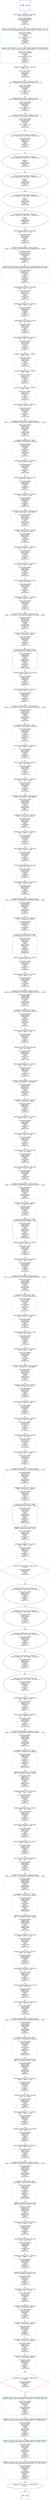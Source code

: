 digraph G {
0[color=blue,shape=Msquare,label="ENTRY - ENTRY"];
1[color=blue,shape=Msquare,label="EXIT - EXIT"];
2[color=burlywood,shape=box,label="myproject_422558_423029 - addr_expr\n_8824 = internal_423023;\n\nsource code variables:\ninternal_423023(423023)\n_8824(423026)\nSCALARS:\nDEFS:\n_8824(423026)\n"];
3[label="myproject_422558_422654 - gimple_phi\n/* _8831 = gimple_phi(<_8880, BB2>, <0u, BB3>) */\n\nsource code variables:\n_8831(422722)\n_8880(422726)\nSCALARS:\nUSES:\n_8880(422726)\nDEFS:\n_8831(422722)\n"];
4[label="myproject_422558_423536 - gimple_phi\n/* _8989 = gimple_phi(<_8988, BB3>, <_8830, BB2>) */\n\nVIRTUAL:\nUSES:\n_8830(422708)\n_8988(423534)\nDEFS:\n_8989(423535)\n"];
5[label="myproject_422558_423540 - gimple_phi\n/* _8991 = gimple_phi(<_8990, BB3>, <_8847, BB2>) */\n\nVIRTUAL:\nUSES:\n_8847(423033)\n_8990(423538)\nDEFS:\n_8991(423539)\n"];
6[label="myproject_422558_423544 - gimple_phi\n/* _8993 = gimple_phi(<_8992, BB3>, <_8858, BB2>) */\n\nVIRTUAL:\nUSES:\n_8858(423062)\n_8992(423542)\nDEFS:\n_8993(423543)\n"];
7[label="myproject_422558_423548 - gimple_phi\n/* _8995 = gimple_phi(<_8994, BB3>, <_8869, BB2>) */\n\nVIRTUAL:\nUSES:\n_8869(423092)\n_8994(423546)\nDEFS:\n_8995(423547)\n"];
8[color=burlywood,shape=box,label="myproject_422558_423291 - lshift_expr\n_8930 = _8831 << (2u);\n\nsource code variables:\n_8831(422722)\n_8930(423290)\nSCALARS:\nUSES:\n_8831(422722)\nDEFS:\n_8930(423290)\n"];
9[color=burlywood,shape=box,label="myproject_422558_422655 - pointer_plus_expr\n_8833 = (struct class_ac_fixed*)(((unsigned char*)dense_input) + _8930);\n\nsource code variables:\n_8833(422727)\ndense_input(422730)\n_8930(423290)\nSCALARS:\nUSES:\ndense_input(422730)\n_8930(423290)\nDEFS:\n_8833(422727)\n"];
10[color=green,shape=box,label="myproject_422558_423458 - dense_input_bambu_artificial_ParmMgr_Read_array\n_8976 = dense_input_bambu_artificial_ParmMgr_Read_array(0u, 32u, 0u, _8833);\n\nsource code variables:\n_8833(422727)\n_8976(423457)\nSCALARS:\nUSES:\n_8833(422727)\nDEFS:\n_8976(423457)\nVIRTUAL:\nUSES:\n_8825(422713)\n"];
11[color=burlywood,shape=box,label="myproject_422558_422657 - lshift_expr\n_8835 = _8831 << (2u);\n\nsource code variables:\n_8831(422722)\n_8835(422736)\nSCALARS:\nUSES:\n_8831(422722)\nDEFS:\n_8835(422736)\n"];
12[color=burlywood,shape=box,label="myproject_422558_422658 - lshift_expr\n_8836 = _8976 << (16u);\n\nsource code variables:\n_8836(422739)\n_8976(423457)\nSCALARS:\nUSES:\n_8976(423457)\nDEFS:\n_8836(422739)\n"];
13[color=burlywood,shape=box,label="myproject_422558_423294 - nop_expr\n_8931 = (int) (_8836);\n\nsource code variables:\n_8836(422739)\n_8931(423293)\nSCALARS:\nUSES:\n_8836(422739)\nDEFS:\n_8931(423293)\n"];
14[color=burlywood,shape=box,label="myproject_422558_422659 - rshift_expr\n_8837 = _8931 >> (16u);\n\nsource code variables:\n_8837(422741)\n_8931(423293)\nSCALARS:\nUSES:\n_8931(423293)\nDEFS:\n_8837(422741)\n"];
15[color=burlywood,shape=box,label="myproject_422558_423515 - ASSIGN\n_8985 = _8837;\n\nsource code variables:\n_8837(422741)\n_8985(423514)\nSCALARS:\nUSES:\n_8837(422741)\nDEFS:\n_8985(423514)\n"];
16[color=burlywood,shape=box,label="myproject_422558_423513 - ASSIGN\n_8984 = _8837;\n\nsource code variables:\n_8837(422741)\n_8984(423512)\nSCALARS:\nUSES:\n_8837(422741)\nDEFS:\n_8984(423512)\n"];
17[color=burlywood,shape=box,label="myproject_422558_423511 - ASSIGN\n_8983 = _8837;\n\nsource code variables:\n_8837(422741)\n_8983(423510)\nSCALARS:\nUSES:\n_8837(422741)\nDEFS:\n_8983(423510)\n"];
18[color=burlywood,shape=box,label="myproject_422558_423299 - lshift_expr\n_8933 = _8835 << (2u);\n\nsource code variables:\n_8835(422736)\n_8933(423298)\nSCALARS:\nUSES:\n_8835(422736)\nDEFS:\n_8933(423298)\n"];
19[color=burlywood,shape=box,label="myproject_422558_422660 - pointer_plus_expr\n_8838 = (struct Internal_422756(*)[64])(((unsigned char*)_8932) + _8933);\n\nsource code variables:\n_8838(422749)\n_8932(423296)\n_8933(423298)\nSCALARS:\nUSES:\n_8932(423296)\n_8933(423298)\nDEFS:\n_8838(422749)\n"];
20[color=green,shape=box,label="myproject_422558_422661 - LOAD\nif(1u) _8839 = (*((unsigned int*)(_8838)));\n\nsource code variables:\n_8838(422749)\n_8839(423001)\nSCALARS:\nUSES:\n_8838(422749)\nDEFS:\n_8839(423001)\nVIRTUAL:\nUSES:\n_8825(422713)\n"];
21[color=burlywood,shape=box,label="myproject_422558_422662 - lshift_expr\n_8840 = _8839 << (16u);\n\nsource code variables:\n_8839(423001)\n_8840(423003)\nSCALARS:\nUSES:\n_8839(423001)\nDEFS:\n_8840(423003)\n"];
22[color=burlywood,shape=box,label="myproject_422558_423302 - nop_expr\n_8934 = (int) (_8840);\n\nsource code variables:\n_8840(423003)\n_8934(423301)\nSCALARS:\nUSES:\n_8840(423003)\nDEFS:\n_8934(423301)\n"];
23[color=burlywood,shape=box,label="myproject_422558_422663 - rshift_expr\n_8841 = _8934 >> (16u);\n\nsource code variables:\n_8841(423005)\n_8934(423301)\nSCALARS:\nUSES:\n_8934(423301)\nDEFS:\n_8841(423005)\n"];
24[color=burlywood,shape=box,label="myproject_422558_422664 - widen_mult_expr\n_8842 = ((int)(_8841)) * ((int)(_8837));\n\nsource code variables:\n_8837(422741)\n_8841(423005)\n_8842(423008)\nSCALARS:\nUSES:\n_8837(422741)\n_8841(423005)\nDEFS:\n_8842(423008)\n"];
25[color=burlywood,shape=box,label="myproject_422558_423306 - nop_expr\n_8935 = (unsigned int) (_8842);\n\nsource code variables:\n_8842(423008)\n_8935(423305)\nSCALARS:\nUSES:\n_8842(423008)\nDEFS:\n_8935(423305)\n"];
26[color=burlywood,shape=box,label="myproject_422558_422665 - rshift_expr\n_8843 = _8935 >> (10u);\n\nsource code variables:\n_8843(423012)\n_8935(423305)\nSCALARS:\nUSES:\n_8935(423305)\nDEFS:\n_8843(423012)\n"];
27[color=burlywood,shape=box,label="myproject_422558_422666 - lshift_expr\n_8844 = _8843 << (16u);\n\nsource code variables:\n_8843(423012)\n_8844(423016)\nSCALARS:\nUSES:\n_8843(423012)\nDEFS:\n_8844(423016)\n"];
28[color=burlywood,shape=box,label="myproject_422558_423309 - nop_expr\n_8936 = (int) (_8844);\n\nsource code variables:\n_8844(423016)\n_8936(423308)\nSCALARS:\nUSES:\n_8844(423016)\nDEFS:\n_8936(423308)\n"];
29[color=burlywood,shape=box,label="myproject_422558_422667 - rshift_expr\n_8845 = _8936 >> (16u);\n\nsource code variables:\n_8845(423018)\n_8936(423308)\nSCALARS:\nUSES:\n_8936(423308)\nDEFS:\n_8845(423018)\n"];
30[color=burlywood,shape=box,label="myproject_422558_422668 - pointer_plus_expr\n_8846 = (struct class_ac_fixed(*)[64])(((unsigned char*)_8824) + _8933);\n\nsource code variables:\n_8846(423021)\n_8824(423026)\n_8933(423298)\nSCALARS:\nUSES:\n_8824(423026)\n_8933(423298)\nDEFS:\n_8846(423021)\n"];
31[color=burlywood,shape=box,label="myproject_422558_423313 - nop_expr\n_8938 = (unsigned int) (_8845);\n\nsource code variables:\n_8845(423018)\n_8938(423312)\nSCALARS:\nUSES:\n_8845(423018)\nDEFS:\n_8938(423312)\n"];
32[color=red,shape=box,label="myproject_422558_422669 - STORE\nif(1u) (*((unsigned int*)(_8846))) = _8938;\n\nsource code variables:\n_8846(423021)\n_8938(423312)\nSCALARS:\nUSES:\n_8846(423021)\n_8938(423312)\nVIRTUAL:\nDEFS:\n_8847(423033)\nOVERS:\n_8825(422713)\n_8991(423539)\n"];
33[color=burlywood,shape=box,label="myproject_422558_422670 - bit_ior_expr\n_8848 = _8835 | (1u);\n\nsource code variables:\n_8835(422736)\n_8848(423034)\nSCALARS:\nUSES:\n_8835(422736)\nDEFS:\n_8848(423034)\n"];
34[color=burlywood,shape=box,label="myproject_422558_423318 - lshift_expr\n_8940 = _8848 << (2u);\n\nsource code variables:\n_8848(423034)\n_8940(423317)\nSCALARS:\nUSES:\n_8848(423034)\nDEFS:\n_8940(423317)\n"];
35[color=burlywood,shape=box,label="myproject_422558_422671 - pointer_plus_expr\n_8849 = (struct Internal_422756(*)[64])(((unsigned char*)_8932) + _8940);\n\nsource code variables:\n_8849(423036)\n_8932(423296)\n_8940(423317)\nSCALARS:\nUSES:\n_8932(423296)\n_8940(423317)\nDEFS:\n_8849(423036)\n"];
36[color=green,shape=box,label="myproject_422558_422672 - LOAD\nif(1u) _8850 = (*((unsigned int*)(_8849)));\n\nsource code variables:\n_8849(423036)\n_8850(423040)\nSCALARS:\nUSES:\n_8849(423036)\nDEFS:\n_8850(423040)\nVIRTUAL:\nUSES:\n_8825(422713)\n"];
37[color=burlywood,shape=box,label="myproject_422558_422673 - lshift_expr\n_8851 = _8850 << (16u);\n\nsource code variables:\n_8850(423040)\n_8851(423042)\nSCALARS:\nUSES:\n_8850(423040)\nDEFS:\n_8851(423042)\n"];
38[color=burlywood,shape=box,label="myproject_422558_423321 - nop_expr\n_8941 = (int) (_8851);\n\nsource code variables:\n_8851(423042)\n_8941(423320)\nSCALARS:\nUSES:\n_8851(423042)\nDEFS:\n_8941(423320)\n"];
39[color=burlywood,shape=box,label="myproject_422558_422674 - rshift_expr\n_8852 = _8941 >> (16u);\n\nsource code variables:\n_8852(423044)\n_8941(423320)\nSCALARS:\nUSES:\n_8941(423320)\nDEFS:\n_8852(423044)\n"];
40[color=burlywood,shape=box,label="myproject_422558_422675 - widen_mult_expr\n_8853 = ((int)(_8852)) * ((int)(_8983));\n\nsource code variables:\n_8852(423044)\n_8853(423047)\n_8983(423510)\nSCALARS:\nUSES:\n_8852(423044)\n_8983(423510)\nDEFS:\n_8853(423047)\n"];
41[color=burlywood,shape=box,label="myproject_422558_423325 - nop_expr\n_8942 = (unsigned int) (_8853);\n\nsource code variables:\n_8853(423047)\n_8942(423324)\nSCALARS:\nUSES:\n_8853(423047)\nDEFS:\n_8942(423324)\n"];
42[color=burlywood,shape=box,label="myproject_422558_422676 - rshift_expr\n_8854 = _8942 >> (10u);\n\nsource code variables:\n_8854(423049)\n_8942(423324)\nSCALARS:\nUSES:\n_8942(423324)\nDEFS:\n_8854(423049)\n"];
43[color=burlywood,shape=box,label="myproject_422558_422677 - lshift_expr\n_8855 = _8854 << (16u);\n\nsource code variables:\n_8854(423049)\n_8855(423052)\nSCALARS:\nUSES:\n_8854(423049)\nDEFS:\n_8855(423052)\n"];
44[color=burlywood,shape=box,label="myproject_422558_423328 - nop_expr\n_8943 = (int) (_8855);\n\nsource code variables:\n_8855(423052)\n_8943(423327)\nSCALARS:\nUSES:\n_8855(423052)\nDEFS:\n_8943(423327)\n"];
45[color=burlywood,shape=box,label="myproject_422558_422678 - rshift_expr\n_8856 = _8943 >> (16u);\n\nsource code variables:\n_8856(423054)\n_8943(423327)\nSCALARS:\nUSES:\n_8943(423327)\nDEFS:\n_8856(423054)\n"];
46[color=burlywood,shape=box,label="myproject_422558_422679 - pointer_plus_expr\n_8857 = (struct class_ac_fixed(*)[64])(((unsigned char*)_8824) + _8940);\n\nsource code variables:\n_8824(423026)\n_8857(423057)\n_8940(423317)\nSCALARS:\nUSES:\n_8824(423026)\n_8940(423317)\nDEFS:\n_8857(423057)\n"];
47[color=burlywood,shape=box,label="myproject_422558_423332 - nop_expr\n_8945 = (unsigned int) (_8856);\n\nsource code variables:\n_8856(423054)\n_8945(423331)\nSCALARS:\nUSES:\n_8856(423054)\nDEFS:\n_8945(423331)\n"];
48[color=red,shape=box,label="myproject_422558_422680 - STORE\nif(1u) (*((unsigned int*)(_8857))) = _8945;\n\nsource code variables:\n_8857(423057)\n_8945(423331)\nSCALARS:\nUSES:\n_8857(423057)\n_8945(423331)\nVIRTUAL:\nDEFS:\n_8858(423062)\nOVERS:\n_8825(422713)\n_8993(423543)\n"];
49[color=burlywood,shape=box,label="myproject_422558_422681 - bit_ior_expr\n_8859 = _8835 | (2u);\n\nsource code variables:\n_8835(422736)\n_8859(423063)\nSCALARS:\nUSES:\n_8835(422736)\nDEFS:\n_8859(423063)\n"];
50[color=burlywood,shape=box,label="myproject_422558_423337 - lshift_expr\n_8947 = _8859 << (2u);\n\nsource code variables:\n_8859(423063)\n_8947(423336)\nSCALARS:\nUSES:\n_8859(423063)\nDEFS:\n_8947(423336)\n"];
51[color=burlywood,shape=box,label="myproject_422558_422682 - pointer_plus_expr\n_8860 = (struct Internal_422756(*)[64])(((unsigned char*)_8932) + _8947);\n\nsource code variables:\n_8860(423066)\n_8932(423296)\n_8947(423336)\nSCALARS:\nUSES:\n_8932(423296)\n_8947(423336)\nDEFS:\n_8860(423066)\n"];
52[color=green,shape=box,label="myproject_422558_422683 - LOAD\nif(1u) _8861 = (*((unsigned int*)(_8860)));\n\nsource code variables:\n_8860(423066)\n_8861(423070)\nSCALARS:\nUSES:\n_8860(423066)\nDEFS:\n_8861(423070)\nVIRTUAL:\nUSES:\n_8825(422713)\n"];
53[color=burlywood,shape=box,label="myproject_422558_422684 - lshift_expr\n_8862 = _8861 << (16u);\n\nsource code variables:\n_8861(423070)\n_8862(423072)\nSCALARS:\nUSES:\n_8861(423070)\nDEFS:\n_8862(423072)\n"];
54[color=burlywood,shape=box,label="myproject_422558_423340 - nop_expr\n_8948 = (int) (_8862);\n\nsource code variables:\n_8862(423072)\n_8948(423339)\nSCALARS:\nUSES:\n_8862(423072)\nDEFS:\n_8948(423339)\n"];
55[color=burlywood,shape=box,label="myproject_422558_422685 - rshift_expr\n_8863 = _8948 >> (16u);\n\nsource code variables:\n_8863(423074)\n_8948(423339)\nSCALARS:\nUSES:\n_8948(423339)\nDEFS:\n_8863(423074)\n"];
56[color=burlywood,shape=box,label="myproject_422558_422686 - widen_mult_expr\n_8864 = ((int)(_8863)) * ((int)(_8984));\n\nsource code variables:\n_8863(423074)\n_8864(423077)\n_8984(423512)\nSCALARS:\nUSES:\n_8863(423074)\n_8984(423512)\nDEFS:\n_8864(423077)\n"];
57[color=burlywood,shape=box,label="myproject_422558_423344 - nop_expr\n_8949 = (unsigned int) (_8864);\n\nsource code variables:\n_8864(423077)\n_8949(423343)\nSCALARS:\nUSES:\n_8864(423077)\nDEFS:\n_8949(423343)\n"];
58[color=burlywood,shape=box,label="myproject_422558_422687 - rshift_expr\n_8865 = _8949 >> (10u);\n\nsource code variables:\n_8865(423079)\n_8949(423343)\nSCALARS:\nUSES:\n_8949(423343)\nDEFS:\n_8865(423079)\n"];
59[color=burlywood,shape=box,label="myproject_422558_422688 - lshift_expr\n_8866 = _8865 << (16u);\n\nsource code variables:\n_8865(423079)\n_8866(423082)\nSCALARS:\nUSES:\n_8865(423079)\nDEFS:\n_8866(423082)\n"];
60[color=burlywood,shape=box,label="myproject_422558_423347 - nop_expr\n_8950 = (int) (_8866);\n\nsource code variables:\n_8866(423082)\n_8950(423346)\nSCALARS:\nUSES:\n_8866(423082)\nDEFS:\n_8950(423346)\n"];
61[color=burlywood,shape=box,label="myproject_422558_422689 - rshift_expr\n_8867 = _8950 >> (16u);\n\nsource code variables:\n_8867(423084)\n_8950(423346)\nSCALARS:\nUSES:\n_8950(423346)\nDEFS:\n_8867(423084)\n"];
62[color=burlywood,shape=box,label="myproject_422558_422690 - pointer_plus_expr\n_8868 = (struct class_ac_fixed(*)[64])(((unsigned char*)_8824) + _8947);\n\nsource code variables:\n_8824(423026)\n_8868(423087)\n_8947(423336)\nSCALARS:\nUSES:\n_8824(423026)\n_8947(423336)\nDEFS:\n_8868(423087)\n"];
63[color=burlywood,shape=box,label="myproject_422558_423351 - nop_expr\n_8952 = (unsigned int) (_8867);\n\nsource code variables:\n_8867(423084)\n_8952(423350)\nSCALARS:\nUSES:\n_8867(423084)\nDEFS:\n_8952(423350)\n"];
64[color=red,shape=box,label="myproject_422558_422691 - STORE\nif(1u) (*((unsigned int*)(_8868))) = _8952;\n\nsource code variables:\n_8868(423087)\n_8952(423350)\nSCALARS:\nUSES:\n_8868(423087)\n_8952(423350)\nVIRTUAL:\nDEFS:\n_8869(423092)\nOVERS:\n_8825(422713)\n_8995(423547)\n"];
65[color=burlywood,shape=box,label="myproject_422558_422692 - bit_ior_expr\n_8870 = _8835 | (3u);\n\nsource code variables:\n_8835(422736)\n_8870(423093)\nSCALARS:\nUSES:\n_8835(422736)\nDEFS:\n_8870(423093)\n"];
66[color=burlywood,shape=box,label="myproject_422558_423356 - lshift_expr\n_8954 = _8870 << (2u);\n\nsource code variables:\n_8870(423093)\n_8954(423355)\nSCALARS:\nUSES:\n_8870(423093)\nDEFS:\n_8954(423355)\n"];
67[color=burlywood,shape=box,label="myproject_422558_422693 - pointer_plus_expr\n_8871 = (struct Internal_422756(*)[64])(((unsigned char*)_8932) + _8954);\n\nsource code variables:\n_8871(423096)\n_8932(423296)\n_8954(423355)\nSCALARS:\nUSES:\n_8932(423296)\n_8954(423355)\nDEFS:\n_8871(423096)\n"];
68[color=green,shape=box,label="myproject_422558_422694 - LOAD\nif(1u) _8872 = (*((unsigned int*)(_8871)));\n\nsource code variables:\n_8871(423096)\n_8872(423100)\nSCALARS:\nUSES:\n_8871(423096)\nDEFS:\n_8872(423100)\nVIRTUAL:\nUSES:\n_8825(422713)\n"];
69[color=burlywood,shape=box,label="myproject_422558_422695 - lshift_expr\n_8873 = _8872 << (16u);\n\nsource code variables:\n_8872(423100)\n_8873(423102)\nSCALARS:\nUSES:\n_8872(423100)\nDEFS:\n_8873(423102)\n"];
70[color=burlywood,shape=box,label="myproject_422558_423359 - nop_expr\n_8955 = (int) (_8873);\n\nsource code variables:\n_8873(423102)\n_8955(423358)\nSCALARS:\nUSES:\n_8873(423102)\nDEFS:\n_8955(423358)\n"];
71[color=burlywood,shape=box,label="myproject_422558_422696 - rshift_expr\n_8874 = _8955 >> (16u);\n\nsource code variables:\n_8874(423104)\n_8955(423358)\nSCALARS:\nUSES:\n_8955(423358)\nDEFS:\n_8874(423104)\n"];
72[color=burlywood,shape=box,label="myproject_422558_422697 - widen_mult_expr\n_8875 = ((int)(_8874)) * ((int)(_8985));\n\nsource code variables:\n_8874(423104)\n_8875(423107)\n_8985(423514)\nSCALARS:\nUSES:\n_8874(423104)\n_8985(423514)\nDEFS:\n_8875(423107)\n"];
73[color=burlywood,shape=box,label="myproject_422558_423363 - nop_expr\n_8956 = (unsigned int) (_8875);\n\nsource code variables:\n_8875(423107)\n_8956(423362)\nSCALARS:\nUSES:\n_8875(423107)\nDEFS:\n_8956(423362)\n"];
74[color=burlywood,shape=box,label="myproject_422558_422698 - rshift_expr\n_8876 = _8956 >> (10u);\n\nsource code variables:\n_8876(423109)\n_8956(423362)\nSCALARS:\nUSES:\n_8956(423362)\nDEFS:\n_8876(423109)\n"];
75[color=burlywood,shape=box,label="myproject_422558_422699 - lshift_expr\n_8877 = _8876 << (16u);\n\nsource code variables:\n_8876(423109)\n_8877(423112)\nSCALARS:\nUSES:\n_8876(423109)\nDEFS:\n_8877(423112)\n"];
76[color=burlywood,shape=box,label="myproject_422558_423366 - nop_expr\n_8957 = (int) (_8877);\n\nsource code variables:\n_8877(423112)\n_8957(423365)\nSCALARS:\nUSES:\n_8877(423112)\nDEFS:\n_8957(423365)\n"];
77[color=burlywood,shape=box,label="myproject_422558_422700 - rshift_expr\n_8878 = _8957 >> (16u);\n\nsource code variables:\n_8878(423114)\n_8957(423365)\nSCALARS:\nUSES:\n_8957(423365)\nDEFS:\n_8878(423114)\n"];
78[color=burlywood,shape=box,label="myproject_422558_422701 - pointer_plus_expr\n_8879 = (struct class_ac_fixed(*)[64])(((unsigned char*)_8824) + _8954);\n\nsource code variables:\n_8824(423026)\n_8879(423117)\n_8954(423355)\nSCALARS:\nUSES:\n_8824(423026)\n_8954(423355)\nDEFS:\n_8879(423117)\n"];
79[color=burlywood,shape=box,label="myproject_422558_423370 - nop_expr\n_8959 = (unsigned int) (_8878);\n\nsource code variables:\n_8878(423114)\n_8959(423369)\nSCALARS:\nUSES:\n_8878(423114)\nDEFS:\n_8959(423369)\n"];
80[color=red,shape=box,label="myproject_422558_422702 - STORE\nif(1u) (*((unsigned int*)(_8879))) = _8959;\n\nsource code variables:\n_8879(423117)\n_8959(423369)\nSCALARS:\nUSES:\n_8879(423117)\n_8959(423369)\nVIRTUAL:\nDEFS:\n_8830(422708)\nOVERS:\n_8825(422713)\n_8989(423535)\n"];
81[color=burlywood,shape=box,label="myproject_422558_422703 - plus_expr\n_8880 = (unsigned int)(_8831 + (1u));\n\nsource code variables:\n_8831(422722)\n_8880(422726)\nSCALARS:\nUSES:\n_8831(422722)\nDEFS:\n_8880(422726)\n"];
82[color=burlywood,shape=box,label="myproject_422558_423376 - eq_expr\n_8960 = _8880 == (16u);\n\nsource code variables:\n_8880(422726)\n_8960(423375)\nSCALARS:\nUSES:\n_8880(422726)\nDEFS:\n_8960(423375)\n"];
83[color=red,shape=diamond,label="myproject_422558_422705 - READ_COND\nif (_8960)\n\nsource code variables:\n_8960(423375)\nSCALARS:\nUSES:\n_8960(423375)\n"];
84[label="myproject_422558_423129 - gimple_phi\n/* _8882 = gimple_phi(<_8926, BB8>, <0u, BB2>) */\n\nsource code variables:\n_8882(423161)\n_8926(423279)\nSCALARS:\nUSES:\n_8926(423279)\nDEFS:\n_8882(423161)\n"];
85[color=green,shape=box,label="myproject_422558_423495 - const_size_in_1_bambu_artificial_ParmMgr_Write_valid\nconst_size_in_1_bambu_artificial_ParmMgr_Write_valid(16u, 16u, const_size_in_1);\n\nsource code variables:\nconst_size_in_1(422717)\nSCALARS:\nUSES:\nconst_size_in_1(422717)\nVIRTUAL:\nDEFS:\n_8981(423496)\nOVERS:\n_8825(422713)\n"];
86[color=green,shape=box,label="myproject_422558_423508 - const_size_out_1_bambu_artificial_ParmMgr_Write_valid\nconst_size_out_1_bambu_artificial_ParmMgr_Write_valid(16u, 4u, const_size_out_1);\n\nsource code variables:\nconst_size_out_1(422720)\nSCALARS:\nUSES:\nconst_size_out_1(422720)\nVIRTUAL:\nDEFS:\n_8982(423509)\nOVERS:\n_8825(422713)\n"];
87[color=burlywood,shape=box,label="myproject_422558_423297 - addr_expr\n_8932 = w2;\n\nsource code variables:\nw2(422751)\n_8932(423296)\nSCALARS:\nDEFS:\n_8932(423296)\n"];
88[color=burlywood,shape=box,label="myproject_422558_423235 - pointer_plus_expr\n_8917 = (unsigned int*)(((unsigned char*)layer2_out) + 4);\n\nsource code variables:\nlayer2_out(423243)\n_8917(423248)\nSCALARS:\nUSES:\nlayer2_out(423243)\nDEFS:\n_8917(423248)\n"];
89[color=burlywood,shape=box,label="myproject_422558_423237 - pointer_plus_expr\n_8919 = (unsigned int*)(((unsigned char*)layer2_out) + 8);\n\nsource code variables:\nlayer2_out(423243)\n_8919(423253)\nSCALARS:\nUSES:\nlayer2_out(423243)\nDEFS:\n_8919(423253)\n"];
90[color=burlywood,shape=box,label="myproject_422558_423239 - pointer_plus_expr\n_8921 = (unsigned int*)(((unsigned char*)layer2_out) + 12);\n\nsource code variables:\nlayer2_out(423243)\n_8921(423258)\nSCALARS:\nUSES:\nlayer2_out(423243)\nDEFS:\n_8921(423258)\n"];
91[label="myproject_422558_423130 - gimple_phi\n/* _8883 = gimple_phi(<_8927, BB8>, <0u, BB2>) */\n\nsource code variables:\n_8883(423165)\n_8927(423282)\nSCALARS:\nUSES:\n_8927(423282)\nDEFS:\n_8883(423165)\n"];
92[label="myproject_422558_423131 - gimple_phi\n/* _8884 = gimple_phi(<_8928, BB8>, <0u, BB2>) */\n\nsource code variables:\n_8884(423168)\n_8928(423285)\nSCALARS:\nUSES:\n_8928(423285)\nDEFS:\n_8884(423168)\n"];
93[label="myproject_422558_423132 - gimple_phi\n/* _8885 = gimple_phi(<_8929, BB8>, <0u, BB2>) */\n\nsource code variables:\n_8885(423171)\n_8929(423288)\nSCALARS:\nUSES:\n_8929(423288)\nDEFS:\n_8885(423171)\n"];
94[label="myproject_422558_423133 - gimple_phi\n/* _8886 = gimple_phi(<_8912, BB8>, <0u, BB2>) */\n\nsource code variables:\n_8886(423174)\n_8912(423177)\nSCALARS:\nUSES:\n_8912(423177)\nDEFS:\n_8886(423174)\n"];
95[color=burlywood,shape=box,label="myproject_422558_423134 - lshift_expr\n_8888 = _8886 << (2u);\n\nsource code variables:\n_8886(423174)\n_8888(423178)\nSCALARS:\nUSES:\n_8886(423174)\nDEFS:\n_8888(423178)\n"];
96[color=burlywood,shape=box,label="myproject_422558_423389 - lshift_expr\n_8961 = _8888 << (2u);\n\nsource code variables:\n_8888(423178)\n_8961(423388)\nSCALARS:\nUSES:\n_8888(423178)\nDEFS:\n_8961(423388)\n"];
97[color=burlywood,shape=box,label="myproject_422558_423135 - pointer_plus_expr\n_8889 = (struct class_ac_fixed(*)[64])(((unsigned char*)_8824) + _8961);\n\nsource code variables:\n_8824(423026)\n_8889(423180)\n_8961(423388)\nSCALARS:\nUSES:\n_8824(423026)\n_8961(423388)\nDEFS:\n_8889(423180)\n"];
98[color=green,shape=box,label="myproject_422558_423136 - LOAD\nif(1u) _8890 = (*((unsigned int*)(_8889)));\n\nsource code variables:\n_8889(423180)\n_8890(423183)\nSCALARS:\nUSES:\n_8889(423180)\nDEFS:\n_8890(423183)\nVIRTUAL:\nUSES:\n_8825(422713)\n_8847(423033)\n"];
99[color=burlywood,shape=box,label="myproject_422558_423137 - plus_expr\n_8891 = (unsigned int)(_8890 + _8885);\n\nsource code variables:\n_8885(423171)\n_8890(423183)\n_8891(423185)\nSCALARS:\nUSES:\n_8885(423171)\n_8890(423183)\nDEFS:\n_8891(423185)\n"];
100[color=burlywood,shape=box,label="myproject_422558_423138 - lshift_expr\n_8892 = _8891 << (16u);\n\nsource code variables:\n_8891(423185)\n_8892(423187)\nSCALARS:\nUSES:\n_8891(423185)\nDEFS:\n_8892(423187)\n"];
101[color=burlywood,shape=box,label="myproject_422558_423392 - nop_expr\n_8962 = (int) (_8892);\n\nsource code variables:\n_8892(423187)\n_8962(423391)\nSCALARS:\nUSES:\n_8892(423187)\nDEFS:\n_8962(423391)\n"];
102[color=burlywood,shape=box,label="myproject_422558_423139 - rshift_expr\n_8893 = _8962 >> (16u);\n\nsource code variables:\n_8893(423173)\n_8962(423391)\nSCALARS:\nUSES:\n_8962(423391)\nDEFS:\n_8893(423173)\n"];
103[color=burlywood,shape=box,label="myproject_422558_423140 - bit_ior_expr\n_8894 = _8888 | (1u);\n\nsource code variables:\n_8888(423178)\n_8894(423191)\nSCALARS:\nUSES:\n_8888(423178)\nDEFS:\n_8894(423191)\n"];
104[color=burlywood,shape=box,label="myproject_422558_423394 - lshift_expr\n_8963 = _8894 << (2u);\n\nsource code variables:\n_8894(423191)\n_8963(423393)\nSCALARS:\nUSES:\n_8894(423191)\nDEFS:\n_8963(423393)\n"];
105[color=burlywood,shape=box,label="myproject_422558_423141 - pointer_plus_expr\n_8895 = (struct class_ac_fixed(*)[64])(((unsigned char*)_8824) + _8963);\n\nsource code variables:\n_8824(423026)\n_8895(423193)\n_8963(423393)\nSCALARS:\nUSES:\n_8824(423026)\n_8963(423393)\nDEFS:\n_8895(423193)\n"];
106[color=green,shape=box,label="myproject_422558_423142 - LOAD\nif(1u) _8896 = (*((unsigned int*)(_8895)));\n\nsource code variables:\n_8895(423193)\n_8896(423196)\nSCALARS:\nUSES:\n_8895(423193)\nDEFS:\n_8896(423196)\nVIRTUAL:\nUSES:\n_8825(422713)\n_8858(423062)\n"];
107[color=burlywood,shape=box,label="myproject_422558_423143 - plus_expr\n_8897 = (unsigned int)(_8896 + _8884);\n\nsource code variables:\n_8884(423168)\n_8896(423196)\n_8897(423198)\nSCALARS:\nUSES:\n_8884(423168)\n_8896(423196)\nDEFS:\n_8897(423198)\n"];
108[color=burlywood,shape=box,label="myproject_422558_423144 - lshift_expr\n_8898 = _8897 << (16u);\n\nsource code variables:\n_8897(423198)\n_8898(423200)\nSCALARS:\nUSES:\n_8897(423198)\nDEFS:\n_8898(423200)\n"];
109[color=burlywood,shape=box,label="myproject_422558_423397 - nop_expr\n_8964 = (int) (_8898);\n\nsource code variables:\n_8898(423200)\n_8964(423396)\nSCALARS:\nUSES:\n_8898(423200)\nDEFS:\n_8964(423396)\n"];
110[color=burlywood,shape=box,label="myproject_422558_423145 - rshift_expr\n_8899 = _8964 >> (16u);\n\nsource code variables:\n_8899(423170)\n_8964(423396)\nSCALARS:\nUSES:\n_8964(423396)\nDEFS:\n_8899(423170)\n"];
111[color=burlywood,shape=box,label="myproject_422558_423146 - bit_ior_expr\n_8900 = _8888 | (2u);\n\nsource code variables:\n_8888(423178)\n_8900(423204)\nSCALARS:\nUSES:\n_8888(423178)\nDEFS:\n_8900(423204)\n"];
112[color=burlywood,shape=box,label="myproject_422558_423399 - lshift_expr\n_8965 = _8900 << (2u);\n\nsource code variables:\n_8900(423204)\n_8965(423398)\nSCALARS:\nUSES:\n_8900(423204)\nDEFS:\n_8965(423398)\n"];
113[color=burlywood,shape=box,label="myproject_422558_423147 - pointer_plus_expr\n_8901 = (struct class_ac_fixed(*)[64])(((unsigned char*)_8824) + _8965);\n\nsource code variables:\n_8824(423026)\n_8901(423206)\n_8965(423398)\nSCALARS:\nUSES:\n_8824(423026)\n_8965(423398)\nDEFS:\n_8901(423206)\n"];
114[color=green,shape=box,label="myproject_422558_423148 - LOAD\nif(1u) _8902 = (*((unsigned int*)(_8901)));\n\nsource code variables:\n_8901(423206)\n_8902(423209)\nSCALARS:\nUSES:\n_8901(423206)\nDEFS:\n_8902(423209)\nVIRTUAL:\nUSES:\n_8825(422713)\n_8869(423092)\n"];
115[color=burlywood,shape=box,label="myproject_422558_423149 - plus_expr\n_8903 = (unsigned int)(_8902 + _8883);\n\nsource code variables:\n_8883(423165)\n_8902(423209)\n_8903(423211)\nSCALARS:\nUSES:\n_8883(423165)\n_8902(423209)\nDEFS:\n_8903(423211)\n"];
116[color=burlywood,shape=box,label="myproject_422558_423150 - lshift_expr\n_8904 = _8903 << (16u);\n\nsource code variables:\n_8903(423211)\n_8904(423213)\nSCALARS:\nUSES:\n_8903(423211)\nDEFS:\n_8904(423213)\n"];
117[color=burlywood,shape=box,label="myproject_422558_423402 - nop_expr\n_8966 = (int) (_8904);\n\nsource code variables:\n_8904(423213)\n_8966(423401)\nSCALARS:\nUSES:\n_8904(423213)\nDEFS:\n_8966(423401)\n"];
118[color=burlywood,shape=box,label="myproject_422558_423151 - rshift_expr\n_8905 = _8966 >> (16u);\n\nsource code variables:\n_8905(423167)\n_8966(423401)\nSCALARS:\nUSES:\n_8966(423401)\nDEFS:\n_8905(423167)\n"];
119[color=burlywood,shape=box,label="myproject_422558_423152 - bit_ior_expr\n_8906 = _8888 | (3u);\n\nsource code variables:\n_8888(423178)\n_8906(423217)\nSCALARS:\nUSES:\n_8888(423178)\nDEFS:\n_8906(423217)\n"];
120[color=burlywood,shape=box,label="myproject_422558_423404 - lshift_expr\n_8967 = _8906 << (2u);\n\nsource code variables:\n_8906(423217)\n_8967(423403)\nSCALARS:\nUSES:\n_8906(423217)\nDEFS:\n_8967(423403)\n"];
121[color=burlywood,shape=box,label="myproject_422558_423153 - pointer_plus_expr\n_8907 = (struct class_ac_fixed(*)[64])(((unsigned char*)_8824) + _8967);\n\nsource code variables:\n_8824(423026)\n_8907(423219)\n_8967(423403)\nSCALARS:\nUSES:\n_8824(423026)\n_8967(423403)\nDEFS:\n_8907(423219)\n"];
122[color=green,shape=box,label="myproject_422558_423154 - LOAD\nif(1u) _8908 = (*((unsigned int*)(_8907)));\n\nsource code variables:\n_8907(423219)\n_8908(423222)\nSCALARS:\nUSES:\n_8907(423219)\nDEFS:\n_8908(423222)\nVIRTUAL:\nUSES:\n_8830(422708)\n_8825(422713)\n"];
123[color=burlywood,shape=box,label="myproject_422558_423155 - plus_expr\n_8909 = (unsigned int)(_8908 + _8882);\n\nsource code variables:\n_8882(423161)\n_8908(423222)\n_8909(423224)\nSCALARS:\nUSES:\n_8882(423161)\n_8908(423222)\nDEFS:\n_8909(423224)\n"];
124[color=burlywood,shape=box,label="myproject_422558_423156 - lshift_expr\n_8910 = _8909 << (16u);\n\nsource code variables:\n_8909(423224)\n_8910(423226)\nSCALARS:\nUSES:\n_8909(423224)\nDEFS:\n_8910(423226)\n"];
125[color=burlywood,shape=box,label="myproject_422558_423407 - nop_expr\n_8968 = (int) (_8910);\n\nsource code variables:\n_8910(423226)\n_8968(423406)\nSCALARS:\nUSES:\n_8910(423226)\nDEFS:\n_8968(423406)\n"];
126[color=burlywood,shape=box,label="myproject_422558_423157 - rshift_expr\n_8911 = _8968 >> (16u);\n\nsource code variables:\n_8911(423164)\n_8968(423406)\nSCALARS:\nUSES:\n_8968(423406)\nDEFS:\n_8911(423164)\n"];
127[color=burlywood,shape=box,label="myproject_422558_423158 - plus_expr\n_8912 = (unsigned int)(_8886 + (1u));\n\nsource code variables:\n_8886(423174)\n_8912(423177)\nSCALARS:\nUSES:\n_8886(423174)\nDEFS:\n_8912(423177)\n"];
128[color=burlywood,shape=box,label="myproject_422558_423409 - eq_expr\n_8969 = _8912 == (16u);\n\nsource code variables:\n_8912(423177)\n_8969(423408)\nSCALARS:\nUSES:\n_8912(423177)\nDEFS:\n_8969(423408)\n"];
129[color=burlywood,shape=box,label="myproject_422558_423280 - nop_expr\n_8926 = (unsigned int) (_8911);\n\nsource code variables:\n_8911(423164)\n_8926(423279)\nSCALARS:\nUSES:\n_8911(423164)\nDEFS:\n_8926(423279)\n"];
130[color=burlywood,shape=box,label="myproject_422558_423283 - nop_expr\n_8927 = (unsigned int) (_8905);\n\nsource code variables:\n_8905(423167)\n_8927(423282)\nSCALARS:\nUSES:\n_8905(423167)\nDEFS:\n_8927(423282)\n"];
131[color=burlywood,shape=box,label="myproject_422558_423286 - nop_expr\n_8928 = (unsigned int) (_8899);\n\nsource code variables:\n_8899(423170)\n_8928(423285)\nSCALARS:\nUSES:\n_8899(423170)\nDEFS:\n_8928(423285)\n"];
132[color=burlywood,shape=box,label="myproject_422558_423289 - nop_expr\n_8929 = (unsigned int) (_8893);\n\nsource code variables:\n_8893(423173)\n_8929(423288)\nSCALARS:\nUSES:\n_8893(423173)\nDEFS:\n_8929(423288)\n"];
133[color=red,shape=diamond,label="myproject_422558_423160 - READ_COND\nif (_8969)\n\nsource code variables:\n_8969(423408)\nSCALARS:\nUSES:\n_8969(423408)\n"];
134[color=green,shape=box,label="myproject_422558_423472 - layer2_out_bambu_artificial_ParmMgr_Write_array\nlayer2_out_bambu_artificial_ParmMgr_Write_array(1u, 32u, _8929, layer2_out);\n\nsource code variables:\nlayer2_out(423243)\n_8929(423288)\nSCALARS:\nUSES:\nlayer2_out(423243)\n_8929(423288)\nVIRTUAL:\nDEFS:\n_8977(423473)\nOVERS:\n_8825(422713)\n"];
135[color=green,shape=box,label="myproject_422558_423475 - layer2_out_bambu_artificial_ParmMgr_Write_array\nlayer2_out_bambu_artificial_ParmMgr_Write_array(1u, 32u, _8928, _8917);\n\nsource code variables:\n_8917(423248)\n_8928(423285)\nSCALARS:\nUSES:\n_8917(423248)\n_8928(423285)\nVIRTUAL:\nDEFS:\n_8978(423476)\nOVERS:\n_8825(422713)\n"];
136[color=green,shape=box,label="myproject_422558_423478 - layer2_out_bambu_artificial_ParmMgr_Write_array\nlayer2_out_bambu_artificial_ParmMgr_Write_array(1u, 32u, _8927, _8919);\n\nsource code variables:\n_8919(423253)\n_8927(423282)\nSCALARS:\nUSES:\n_8919(423253)\n_8927(423282)\nVIRTUAL:\nDEFS:\n_8979(423479)\nOVERS:\n_8825(422713)\n"];
137[color=green,shape=box,label="myproject_422558_423481 - layer2_out_bambu_artificial_ParmMgr_Write_array\nlayer2_out_bambu_artificial_ParmMgr_Write_array(1u, 32u, _8926, _8921);\n\nsource code variables:\n_8921(423258)\n_8926(423279)\nSCALARS:\nUSES:\n_8921(423258)\n_8926(423279)\nVIRTUAL:\nDEFS:\n_8980(423482)\nOVERS:\n_8825(422713)\n"];
138[label="myproject_422558_423241 - gimple_return\nreturn ;\n\n"];
0->2 [fontcolor=red3,label=""];
3->4 [fontcolor=red3,label=""];
4->5 [fontcolor=red3,label=""];
5->6 [fontcolor=red3,label=""];
6->7 [fontcolor=red3,label=""];
7->8 [fontcolor=red3,label=""];
8->9 [fontcolor=red3,label=""];
9->10 [fontcolor=red3,label=""];
10->11 [fontcolor=red3,label=""];
11->12 [fontcolor=red3,label=""];
12->13 [fontcolor=red3,label=""];
13->14 [fontcolor=red3,label=""];
14->15 [fontcolor=red3,label=""];
15->16 [fontcolor=red3,label=""];
16->17 [fontcolor=red3,label=""];
17->18 [fontcolor=red3,label=""];
18->19 [fontcolor=red3,label=""];
19->20 [fontcolor=red3,label=""];
20->21 [fontcolor=red3,label=""];
21->22 [fontcolor=red3,label=""];
22->23 [fontcolor=red3,label=""];
23->24 [fontcolor=red3,label=""];
24->25 [fontcolor=red3,label=""];
25->26 [fontcolor=red3,label=""];
26->27 [fontcolor=red3,label=""];
27->28 [fontcolor=red3,label=""];
28->29 [fontcolor=red3,label=""];
29->30 [fontcolor=red3,label=""];
30->31 [fontcolor=red3,label=""];
31->32 [fontcolor=red3,label=""];
32->33 [fontcolor=red3,label=""];
33->34 [fontcolor=red3,label=""];
34->35 [fontcolor=red3,label=""];
35->36 [fontcolor=red3,label=""];
36->37 [fontcolor=red3,label=""];
37->38 [fontcolor=red3,label=""];
38->39 [fontcolor=red3,label=""];
39->40 [fontcolor=red3,label=""];
40->41 [fontcolor=red3,label=""];
41->42 [fontcolor=red3,label=""];
42->43 [fontcolor=red3,label=""];
43->44 [fontcolor=red3,label=""];
44->45 [fontcolor=red3,label=""];
45->46 [fontcolor=red3,label=""];
46->47 [fontcolor=red3,label=""];
47->48 [fontcolor=red3,label=""];
48->49 [fontcolor=red3,label=""];
49->50 [fontcolor=red3,label=""];
50->51 [fontcolor=red3,label=""];
51->52 [fontcolor=red3,label=""];
52->53 [fontcolor=red3,label=""];
53->54 [fontcolor=red3,label=""];
54->55 [fontcolor=red3,label=""];
55->56 [fontcolor=red3,label=""];
56->57 [fontcolor=red3,label=""];
57->58 [fontcolor=red3,label=""];
58->59 [fontcolor=red3,label=""];
59->60 [fontcolor=red3,label=""];
60->61 [fontcolor=red3,label=""];
61->62 [fontcolor=red3,label=""];
62->63 [fontcolor=red3,label=""];
63->64 [fontcolor=red3,label=""];
64->65 [fontcolor=red3,label=""];
65->66 [fontcolor=red3,label=""];
66->67 [fontcolor=red3,label=""];
67->68 [fontcolor=red3,label=""];
68->69 [fontcolor=red3,label=""];
69->70 [fontcolor=red3,label=""];
70->71 [fontcolor=red3,label=""];
71->72 [fontcolor=red3,label=""];
72->73 [fontcolor=red3,label=""];
73->74 [fontcolor=red3,label=""];
74->75 [fontcolor=red3,label=""];
75->76 [fontcolor=red3,label=""];
76->77 [fontcolor=red3,label=""];
77->78 [fontcolor=red3,label=""];
78->79 [fontcolor=red3,label=""];
79->80 [fontcolor=red3,label=""];
80->81 [fontcolor=red3,label=""];
81->82 [fontcolor=red3,label=""];
82->83 [fontcolor=red3,label=""];
83->84 [fontcolor=red3,label="T"];
2->85 [fontcolor=red3,label=""];
85->86 [fontcolor=red3,label=""];
86->87 [fontcolor=red3,label=""];
87->88 [fontcolor=red3,label=""];
88->89 [fontcolor=red3,label=""];
89->90 [fontcolor=red3,label=""];
90->3 [fontcolor=red3,label=""];
84->91 [fontcolor=red3,label=""];
91->92 [fontcolor=red3,label=""];
92->93 [fontcolor=red3,label=""];
93->94 [fontcolor=red3,label=""];
94->95 [fontcolor=red3,label=""];
95->96 [fontcolor=red3,label=""];
96->97 [fontcolor=red3,label=""];
97->98 [fontcolor=red3,label=""];
98->99 [fontcolor=red3,label=""];
99->100 [fontcolor=red3,label=""];
100->101 [fontcolor=red3,label=""];
101->102 [fontcolor=red3,label=""];
102->103 [fontcolor=red3,label=""];
103->104 [fontcolor=red3,label=""];
104->105 [fontcolor=red3,label=""];
105->106 [fontcolor=red3,label=""];
106->107 [fontcolor=red3,label=""];
107->108 [fontcolor=red3,label=""];
108->109 [fontcolor=red3,label=""];
109->110 [fontcolor=red3,label=""];
110->111 [fontcolor=red3,label=""];
111->112 [fontcolor=red3,label=""];
112->113 [fontcolor=red3,label=""];
113->114 [fontcolor=red3,label=""];
114->115 [fontcolor=red3,label=""];
115->116 [fontcolor=red3,label=""];
116->117 [fontcolor=red3,label=""];
117->118 [fontcolor=red3,label=""];
118->119 [fontcolor=red3,label=""];
119->120 [fontcolor=red3,label=""];
120->121 [fontcolor=red3,label=""];
121->122 [fontcolor=red3,label=""];
122->123 [fontcolor=red3,label=""];
123->124 [fontcolor=red3,label=""];
124->125 [fontcolor=red3,label=""];
125->126 [fontcolor=red3,label=""];
126->127 [fontcolor=red3,label=""];
127->128 [fontcolor=red3,label=""];
128->129 [fontcolor=red3,label=""];
129->130 [fontcolor=red3,label=""];
130->131 [fontcolor=red3,label=""];
131->132 [fontcolor=red3,label=""];
132->133 [fontcolor=red3,label=""];
133->134 [fontcolor=red3,label="T"];
134->135 [fontcolor=red3,label=""];
135->136 [fontcolor=red3,label=""];
136->137 [fontcolor=red3,label=""];
137->138 [fontcolor=red3,label=""];
138->1 [fontcolor=red3,label=""];
}
